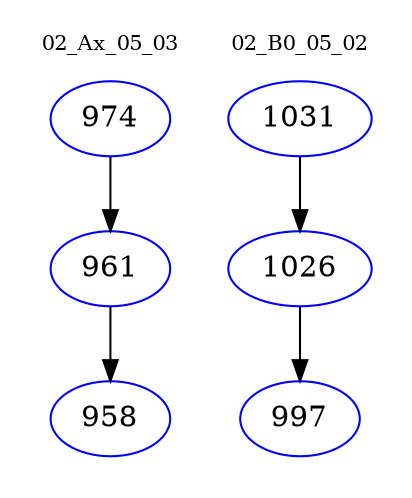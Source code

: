digraph{
subgraph cluster_0 {
color = white
label = "02_Ax_05_03";
fontsize=10;
T0_974 [label="974", color="blue"]
T0_974 -> T0_961 [color="black"]
T0_961 [label="961", color="blue"]
T0_961 -> T0_958 [color="black"]
T0_958 [label="958", color="blue"]
}
subgraph cluster_1 {
color = white
label = "02_B0_05_02";
fontsize=10;
T1_1031 [label="1031", color="blue"]
T1_1031 -> T1_1026 [color="black"]
T1_1026 [label="1026", color="blue"]
T1_1026 -> T1_997 [color="black"]
T1_997 [label="997", color="blue"]
}
}

